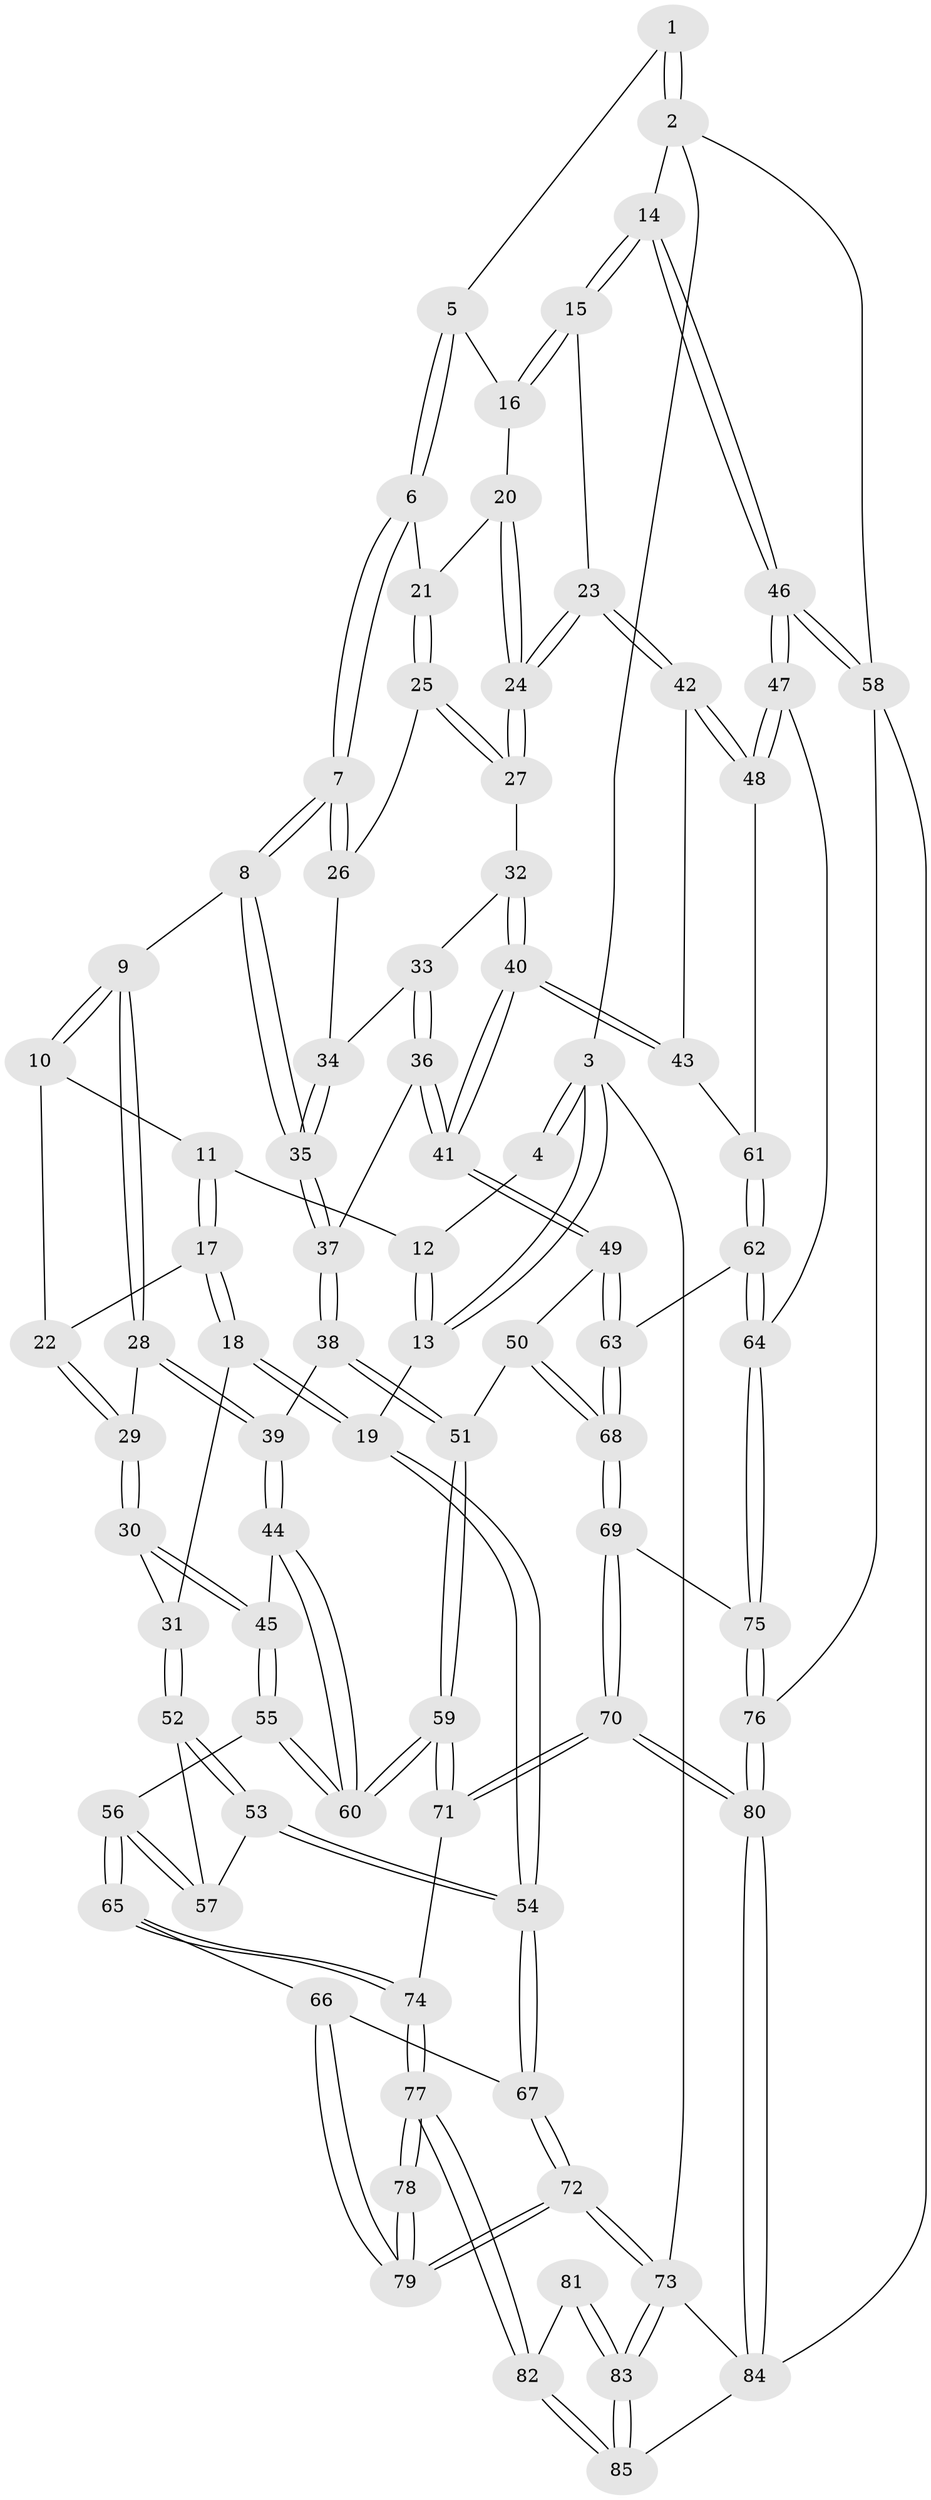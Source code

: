 // coarse degree distribution, {10: 0.01694915254237288, 2: 0.01694915254237288, 4: 0.3728813559322034, 8: 0.01694915254237288, 5: 0.3559322033898305, 3: 0.0847457627118644, 6: 0.13559322033898305}
// Generated by graph-tools (version 1.1) at 2025/21/03/04/25 18:21:38]
// undirected, 85 vertices, 209 edges
graph export_dot {
graph [start="1"]
  node [color=gray90,style=filled];
  1 [pos="+0.6982615472799844+0"];
  2 [pos="+1+0"];
  3 [pos="+0+0"];
  4 [pos="+0.20772952932324693+0"];
  5 [pos="+0.6843831543061659+0"];
  6 [pos="+0.5694666592726195+0.04288067284643926"];
  7 [pos="+0.4335709896048648+0.18913164439854846"];
  8 [pos="+0.4151112538126462+0.19579839197973287"];
  9 [pos="+0.4030222899139302+0.19663130238736595"];
  10 [pos="+0.3300472865990194+0.07149197204875234"];
  11 [pos="+0.21563101784401992+0"];
  12 [pos="+0.21481170136376257+0"];
  13 [pos="+0+0.27614087966733536"];
  14 [pos="+1+0.06996537599742356"];
  15 [pos="+0.9781172657998096+0.20002694411455357"];
  16 [pos="+0.7426560214810852+0.0804048836683288"];
  17 [pos="+0.08964196399276086+0.15026070145551823"];
  18 [pos="+0.08134740417894584+0.15557684076029382"];
  19 [pos="+0+0.2810083898960398"];
  20 [pos="+0.7330190551104728+0.14851995555519615"];
  21 [pos="+0.6752975270096674+0.17594496327464396"];
  22 [pos="+0.1297211513100006+0.16507708578128358"];
  23 [pos="+0.8726081999727565+0.2720286928894937"];
  24 [pos="+0.854747917725775+0.2661213360135507"];
  25 [pos="+0.661146280252331+0.20980233918914906"];
  26 [pos="+0.493284352674995+0.21116758048937595"];
  27 [pos="+0.6890026918753116+0.27367294370023343"];
  28 [pos="+0.3718922794820958+0.22856764359000137"];
  29 [pos="+0.31739703471150504+0.2573026421025661"];
  30 [pos="+0.25919574082105096+0.33038538905460246"];
  31 [pos="+0.19493831504954867+0.3504016896114286"];
  32 [pos="+0.6535906396674191+0.32086779090592055"];
  33 [pos="+0.6257351351946053+0.31549072224714875"];
  34 [pos="+0.6182439673266686+0.3138040684792897"];
  35 [pos="+0.5323010585352875+0.3839967145422948"];
  36 [pos="+0.5772392191757418+0.4020103101143116"];
  37 [pos="+0.5323338556390039+0.38427289296622574"];
  38 [pos="+0.5029191802986227+0.43705048674663133"];
  39 [pos="+0.41789740070863357+0.4112317571735244"];
  40 [pos="+0.6887668229482111+0.4493541134771062"];
  41 [pos="+0.687205313183034+0.4520725215293521"];
  42 [pos="+0.8688516311215884+0.28706417933739253"];
  43 [pos="+0.7226575433435981+0.4326887109608075"];
  44 [pos="+0.371010873928492+0.4880328226924471"];
  45 [pos="+0.2894305441735748+0.4281638498400844"];
  46 [pos="+1+0.6099005609868527"];
  47 [pos="+0.9854543549031332+0.5423991773125922"];
  48 [pos="+0.9049334839507777+0.4534930264359127"];
  49 [pos="+0.6841223706517008+0.46638951988050303"];
  50 [pos="+0.583396345441957+0.5148198560220515"];
  51 [pos="+0.5180940164314233+0.511033588888383"];
  52 [pos="+0.17745965919935971+0.359466110580265"];
  53 [pos="+0+0.3562776213855595"];
  54 [pos="+0+0.34544137580880313"];
  55 [pos="+0.20675504712779863+0.5559021413145346"];
  56 [pos="+0.18726075877582682+0.562298280734856"];
  57 [pos="+0.17012689758641458+0.4992116549904007"];
  58 [pos="+1+0.7549140372195531"];
  59 [pos="+0.4172530612469252+0.6009108725138004"];
  60 [pos="+0.3933420364766763+0.5771905536696635"];
  61 [pos="+0.8441514963237119+0.46787545554892157"];
  62 [pos="+0.7677057064571463+0.5829849791947976"];
  63 [pos="+0.7194659283598608+0.5351653307852956"];
  64 [pos="+0.783605128801326+0.6081760439447437"];
  65 [pos="+0.1494758918263678+0.6087514213494175"];
  66 [pos="+0.12716860137339678+0.6220688433731448"];
  67 [pos="+0+0.47288802400941754"];
  68 [pos="+0.6058689456475325+0.6426531439547268"];
  69 [pos="+0.5916222289330721+0.6980915664691949"];
  70 [pos="+0.4542235331109697+0.7540699043975401"];
  71 [pos="+0.4385554117614244+0.7486126037853983"];
  72 [pos="+0+1"];
  73 [pos="+0+1"];
  74 [pos="+0.418101567923505+0.7585033511388405"];
  75 [pos="+0.7658480247180933+0.7275226591010584"];
  76 [pos="+0.8266087058059407+0.8263872331158411"];
  77 [pos="+0.38874279931859707+0.7827581660818765"];
  78 [pos="+0.13382603837689375+0.7714171476508651"];
  79 [pos="+0.11651098460904362+0.7668432660023765"];
  80 [pos="+0.6811598107874539+1"];
  81 [pos="+0.21444567072282708+0.8648738380651214"];
  82 [pos="+0.3389178564628979+0.8802724083467006"];
  83 [pos="+0.04590578662537459+1"];
  84 [pos="+0.6771651121880659+1"];
  85 [pos="+0.2515876847277133+1"];
  1 -- 2;
  1 -- 2;
  1 -- 5;
  2 -- 3;
  2 -- 14;
  2 -- 58;
  3 -- 4;
  3 -- 4;
  3 -- 13;
  3 -- 13;
  3 -- 73;
  4 -- 12;
  5 -- 6;
  5 -- 6;
  5 -- 16;
  6 -- 7;
  6 -- 7;
  6 -- 21;
  7 -- 8;
  7 -- 8;
  7 -- 26;
  7 -- 26;
  8 -- 9;
  8 -- 35;
  8 -- 35;
  9 -- 10;
  9 -- 10;
  9 -- 28;
  9 -- 28;
  10 -- 11;
  10 -- 22;
  11 -- 12;
  11 -- 17;
  11 -- 17;
  12 -- 13;
  12 -- 13;
  13 -- 19;
  14 -- 15;
  14 -- 15;
  14 -- 46;
  14 -- 46;
  15 -- 16;
  15 -- 16;
  15 -- 23;
  16 -- 20;
  17 -- 18;
  17 -- 18;
  17 -- 22;
  18 -- 19;
  18 -- 19;
  18 -- 31;
  19 -- 54;
  19 -- 54;
  20 -- 21;
  20 -- 24;
  20 -- 24;
  21 -- 25;
  21 -- 25;
  22 -- 29;
  22 -- 29;
  23 -- 24;
  23 -- 24;
  23 -- 42;
  23 -- 42;
  24 -- 27;
  24 -- 27;
  25 -- 26;
  25 -- 27;
  25 -- 27;
  26 -- 34;
  27 -- 32;
  28 -- 29;
  28 -- 39;
  28 -- 39;
  29 -- 30;
  29 -- 30;
  30 -- 31;
  30 -- 45;
  30 -- 45;
  31 -- 52;
  31 -- 52;
  32 -- 33;
  32 -- 40;
  32 -- 40;
  33 -- 34;
  33 -- 36;
  33 -- 36;
  34 -- 35;
  34 -- 35;
  35 -- 37;
  35 -- 37;
  36 -- 37;
  36 -- 41;
  36 -- 41;
  37 -- 38;
  37 -- 38;
  38 -- 39;
  38 -- 51;
  38 -- 51;
  39 -- 44;
  39 -- 44;
  40 -- 41;
  40 -- 41;
  40 -- 43;
  40 -- 43;
  41 -- 49;
  41 -- 49;
  42 -- 43;
  42 -- 48;
  42 -- 48;
  43 -- 61;
  44 -- 45;
  44 -- 60;
  44 -- 60;
  45 -- 55;
  45 -- 55;
  46 -- 47;
  46 -- 47;
  46 -- 58;
  46 -- 58;
  47 -- 48;
  47 -- 48;
  47 -- 64;
  48 -- 61;
  49 -- 50;
  49 -- 63;
  49 -- 63;
  50 -- 51;
  50 -- 68;
  50 -- 68;
  51 -- 59;
  51 -- 59;
  52 -- 53;
  52 -- 53;
  52 -- 57;
  53 -- 54;
  53 -- 54;
  53 -- 57;
  54 -- 67;
  54 -- 67;
  55 -- 56;
  55 -- 60;
  55 -- 60;
  56 -- 57;
  56 -- 57;
  56 -- 65;
  56 -- 65;
  58 -- 76;
  58 -- 84;
  59 -- 60;
  59 -- 60;
  59 -- 71;
  59 -- 71;
  61 -- 62;
  61 -- 62;
  62 -- 63;
  62 -- 64;
  62 -- 64;
  63 -- 68;
  63 -- 68;
  64 -- 75;
  64 -- 75;
  65 -- 66;
  65 -- 74;
  65 -- 74;
  66 -- 67;
  66 -- 79;
  66 -- 79;
  67 -- 72;
  67 -- 72;
  68 -- 69;
  68 -- 69;
  69 -- 70;
  69 -- 70;
  69 -- 75;
  70 -- 71;
  70 -- 71;
  70 -- 80;
  70 -- 80;
  71 -- 74;
  72 -- 73;
  72 -- 73;
  72 -- 79;
  72 -- 79;
  73 -- 83;
  73 -- 83;
  73 -- 84;
  74 -- 77;
  74 -- 77;
  75 -- 76;
  75 -- 76;
  76 -- 80;
  76 -- 80;
  77 -- 78;
  77 -- 78;
  77 -- 82;
  77 -- 82;
  78 -- 79;
  78 -- 79;
  80 -- 84;
  80 -- 84;
  81 -- 82;
  81 -- 83;
  81 -- 83;
  82 -- 85;
  82 -- 85;
  83 -- 85;
  83 -- 85;
  84 -- 85;
}
